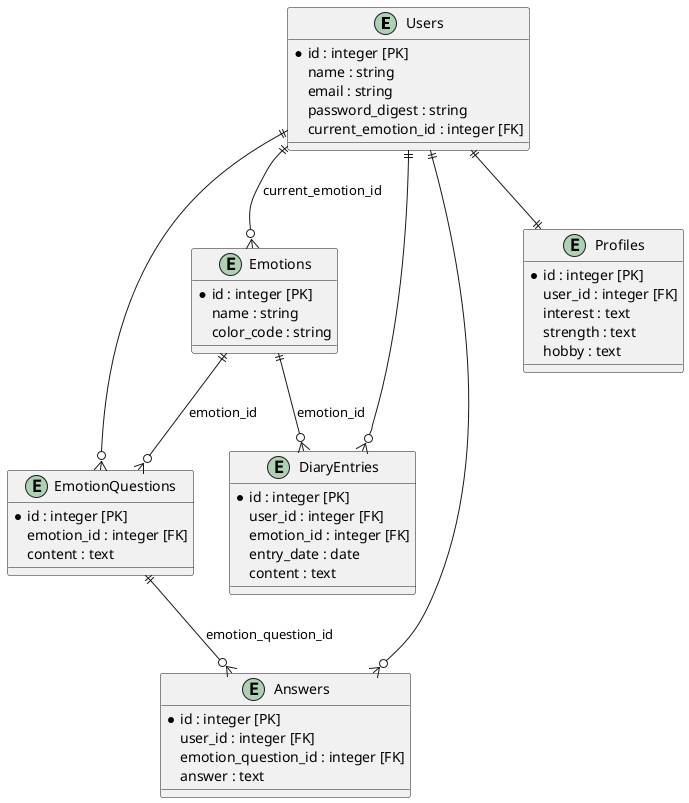 @startuml erdiagram

entity "Users" as users {
  *id : integer [PK]
  name : string
  email : string
  password_digest : string
  current_emotion_id : integer [FK]
}

entity "Emotions" as emotions {
  *id : integer [PK]
  name : string
  color_code : string
}

entity "EmotionQuestions" as emotion_questions {
  *id : integer [PK]
  emotion_id : integer [FK]
  content : text
}

entity "Answers" as answers {
  *id : integer [PK]
  user_id : integer [FK]
  emotion_question_id : integer [FK]
  answer : text
}

entity "DiaryEntries" as diary_entries {
  *id : integer [PK]
  user_id : integer [FK]
  emotion_id : integer [FK]
  entry_date : date
  content : text
}

entity "Profiles" as profiles {
  *id : integer [PK]
  user_id : integer [FK]
  interest : text
  strength : text
  hobby : text
}

users ||--o{ emotions : "current_emotion_id"
users ||--o{ emotion_questions : ""
users ||--o{ answers : ""
users ||--o{ diary_entries : ""
users ||--|| profiles : ""

emotions ||--o{ emotion_questions : "emotion_id"
emotions ||--o{ diary_entries : "emotion_id"
emotion_questions ||--o{ answers : "emotion_question_id"

@enduml
